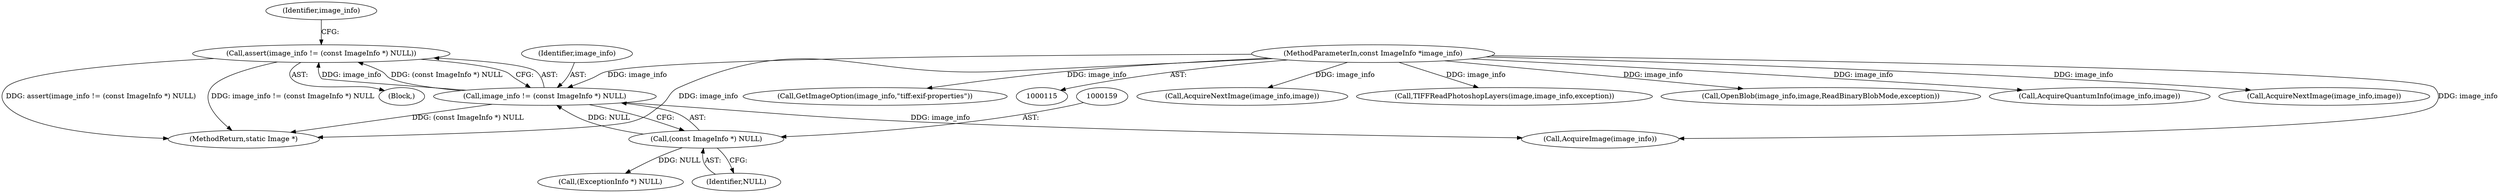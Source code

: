digraph "0_ImageMagick_c073a7712d82476b5fbee74856c46b88af9c3175@API" {
"1000155" [label="(Call,assert(image_info != (const ImageInfo *) NULL))"];
"1000156" [label="(Call,image_info != (const ImageInfo *) NULL)"];
"1000116" [label="(MethodParameterIn,const ImageInfo *image_info)"];
"1000158" [label="(Call,(const ImageInfo *) NULL)"];
"1003331" [label="(Call,AcquireNextImage(image_info,image))"];
"1003407" [label="(MethodReturn,static Image *)"];
"1000116" [label="(MethodParameterIn,const ImageInfo *image_info)"];
"1003377" [label="(Call,TIFFReadPhotoshopLayers(image,image_info,exception))"];
"1000200" [label="(Call,OpenBlob(image_info,image,ReadBinaryBlobMode,exception))"];
"1000155" [label="(Call,assert(image_info != (const ImageInfo *) NULL))"];
"1001376" [label="(Call,AcquireQuantumInfo(image_info,image))"];
"1000185" [label="(Call,(ExceptionInfo *) NULL)"];
"1000164" [label="(Identifier,image_info)"];
"1000156" [label="(Call,image_info != (const ImageInfo *) NULL)"];
"1000160" [label="(Identifier,NULL)"];
"1000310" [label="(Call,AcquireNextImage(image_info,image))"];
"1000196" [label="(Call,AcquireImage(image_info))"];
"1000729" [label="(Call,GetImageOption(image_info,\"tiff:exif-properties\"))"];
"1000158" [label="(Call,(const ImageInfo *) NULL)"];
"1000157" [label="(Identifier,image_info)"];
"1000118" [label="(Block,)"];
"1000155" -> "1000118"  [label="AST: "];
"1000155" -> "1000156"  [label="CFG: "];
"1000156" -> "1000155"  [label="AST: "];
"1000164" -> "1000155"  [label="CFG: "];
"1000155" -> "1003407"  [label="DDG: assert(image_info != (const ImageInfo *) NULL)"];
"1000155" -> "1003407"  [label="DDG: image_info != (const ImageInfo *) NULL"];
"1000156" -> "1000155"  [label="DDG: image_info"];
"1000156" -> "1000155"  [label="DDG: (const ImageInfo *) NULL"];
"1000156" -> "1000158"  [label="CFG: "];
"1000157" -> "1000156"  [label="AST: "];
"1000158" -> "1000156"  [label="AST: "];
"1000156" -> "1003407"  [label="DDG: (const ImageInfo *) NULL"];
"1000116" -> "1000156"  [label="DDG: image_info"];
"1000158" -> "1000156"  [label="DDG: NULL"];
"1000156" -> "1000196"  [label="DDG: image_info"];
"1000116" -> "1000115"  [label="AST: "];
"1000116" -> "1003407"  [label="DDG: image_info"];
"1000116" -> "1000196"  [label="DDG: image_info"];
"1000116" -> "1000200"  [label="DDG: image_info"];
"1000116" -> "1000310"  [label="DDG: image_info"];
"1000116" -> "1000729"  [label="DDG: image_info"];
"1000116" -> "1001376"  [label="DDG: image_info"];
"1000116" -> "1003331"  [label="DDG: image_info"];
"1000116" -> "1003377"  [label="DDG: image_info"];
"1000158" -> "1000160"  [label="CFG: "];
"1000159" -> "1000158"  [label="AST: "];
"1000160" -> "1000158"  [label="AST: "];
"1000158" -> "1000185"  [label="DDG: NULL"];
}
